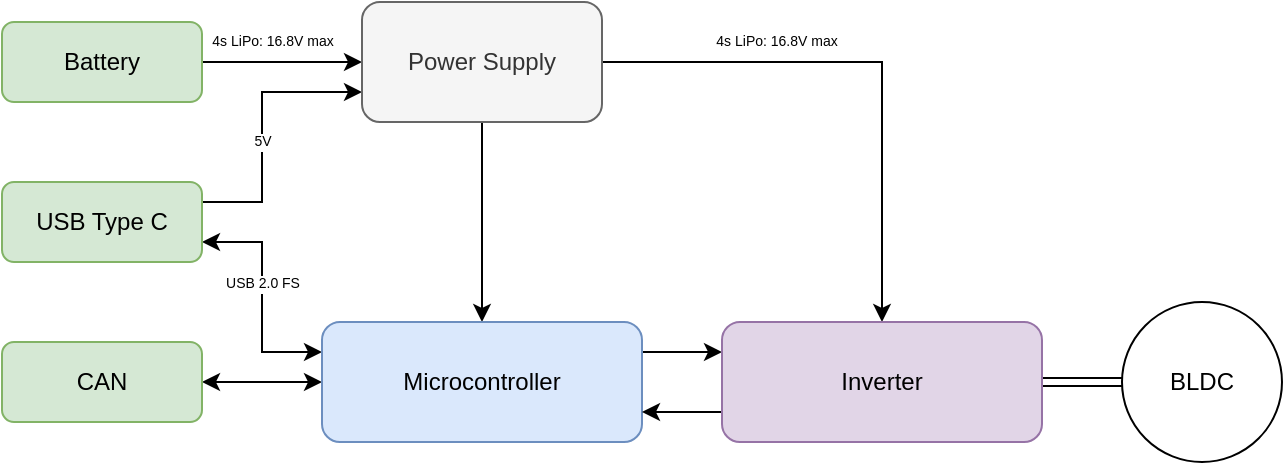<mxfile version="20.8.3" type="device"><diagram id="4ZGWW1ogb2zQTlWheRsN" name="Page-1"><mxGraphModel dx="707" dy="461" grid="1" gridSize="10" guides="1" tooltips="1" connect="1" arrows="1" fold="1" page="1" pageScale="1" pageWidth="850" pageHeight="1100" math="0" shadow="0"><root><mxCell id="0"/><mxCell id="1" parent="0"/><mxCell id="_GuKNN-YhaFXXehmOnpB-7" style="edgeStyle=orthogonalEdgeStyle;rounded=0;orthogonalLoop=1;jettySize=auto;html=1;entryX=0;entryY=0.5;entryDx=0;entryDy=0;curved=1;" edge="1" parent="1" source="_GuKNN-YhaFXXehmOnpB-1" target="_GuKNN-YhaFXXehmOnpB-4"><mxGeometry relative="1" as="geometry"/></mxCell><mxCell id="_GuKNN-YhaFXXehmOnpB-23" value="&lt;font style=&quot;font-size: 7px;&quot;&gt;4s LiPo: 16.8V max&lt;/font&gt;" style="edgeLabel;html=1;align=center;verticalAlign=middle;resizable=0;points=[];fontSize=7;" vertex="1" connectable="0" parent="_GuKNN-YhaFXXehmOnpB-7"><mxGeometry x="-0.138" y="1" relative="1" as="geometry"><mxPoint y="-9" as="offset"/></mxGeometry></mxCell><mxCell id="_GuKNN-YhaFXXehmOnpB-1" value="Battery" style="rounded=1;whiteSpace=wrap;html=1;fillColor=#d5e8d4;strokeColor=#82b366;" vertex="1" parent="1"><mxGeometry x="80" y="200" width="100" height="40" as="geometry"/></mxCell><mxCell id="_GuKNN-YhaFXXehmOnpB-8" style="edgeStyle=orthogonalEdgeStyle;rounded=0;orthogonalLoop=1;jettySize=auto;html=1;entryX=0;entryY=0.75;entryDx=0;entryDy=0;exitX=1;exitY=0.25;exitDx=0;exitDy=0;" edge="1" parent="1" source="_GuKNN-YhaFXXehmOnpB-2" target="_GuKNN-YhaFXXehmOnpB-4"><mxGeometry relative="1" as="geometry"><Array as="points"><mxPoint x="210" y="290"/><mxPoint x="210" y="235"/></Array></mxGeometry></mxCell><mxCell id="_GuKNN-YhaFXXehmOnpB-24" value="5V" style="edgeLabel;html=1;align=center;verticalAlign=middle;resizable=0;points=[];fontSize=7;" vertex="1" connectable="0" parent="_GuKNN-YhaFXXehmOnpB-8"><mxGeometry x="-0.107" relative="1" as="geometry"><mxPoint as="offset"/></mxGeometry></mxCell><mxCell id="_GuKNN-YhaFXXehmOnpB-11" style="edgeStyle=orthogonalEdgeStyle;rounded=0;orthogonalLoop=1;jettySize=auto;html=1;exitX=1;exitY=0.75;exitDx=0;exitDy=0;entryX=0;entryY=0.25;entryDx=0;entryDy=0;startArrow=classic;startFill=1;" edge="1" parent="1" source="_GuKNN-YhaFXXehmOnpB-2" target="_GuKNN-YhaFXXehmOnpB-9"><mxGeometry relative="1" as="geometry"/></mxCell><mxCell id="_GuKNN-YhaFXXehmOnpB-25" value="USB 2.0 FS" style="edgeLabel;html=1;align=center;verticalAlign=middle;resizable=0;points=[];fontSize=7;" vertex="1" connectable="0" parent="_GuKNN-YhaFXXehmOnpB-11"><mxGeometry x="-0.117" y="2" relative="1" as="geometry"><mxPoint x="-2" as="offset"/></mxGeometry></mxCell><mxCell id="_GuKNN-YhaFXXehmOnpB-2" value="USB Type C" style="rounded=1;whiteSpace=wrap;html=1;fillColor=#d5e8d4;strokeColor=#82b366;" vertex="1" parent="1"><mxGeometry x="80" y="280" width="100" height="40" as="geometry"/></mxCell><mxCell id="_GuKNN-YhaFXXehmOnpB-10" value="" style="edgeStyle=orthogonalEdgeStyle;rounded=0;orthogonalLoop=1;jettySize=auto;html=1;entryX=0;entryY=0.5;entryDx=0;entryDy=0;startArrow=classic;startFill=1;" edge="1" parent="1" source="_GuKNN-YhaFXXehmOnpB-3" target="_GuKNN-YhaFXXehmOnpB-9"><mxGeometry relative="1" as="geometry"/></mxCell><mxCell id="_GuKNN-YhaFXXehmOnpB-3" value="CAN" style="rounded=1;whiteSpace=wrap;html=1;fillColor=#d5e8d4;strokeColor=#82b366;" vertex="1" parent="1"><mxGeometry x="80" y="360" width="100" height="40" as="geometry"/></mxCell><mxCell id="_GuKNN-YhaFXXehmOnpB-13" value="" style="edgeStyle=orthogonalEdgeStyle;rounded=0;orthogonalLoop=1;jettySize=auto;html=1;" edge="1" parent="1" source="_GuKNN-YhaFXXehmOnpB-4" target="_GuKNN-YhaFXXehmOnpB-9"><mxGeometry relative="1" as="geometry"/></mxCell><mxCell id="_GuKNN-YhaFXXehmOnpB-15" style="edgeStyle=orthogonalEdgeStyle;rounded=0;orthogonalLoop=1;jettySize=auto;html=1;entryX=0.5;entryY=0;entryDx=0;entryDy=0;" edge="1" parent="1" source="_GuKNN-YhaFXXehmOnpB-4" target="_GuKNN-YhaFXXehmOnpB-14"><mxGeometry relative="1" as="geometry"/></mxCell><mxCell id="_GuKNN-YhaFXXehmOnpB-26" value="4s LiPo: 16.8V max" style="edgeLabel;html=1;align=center;verticalAlign=middle;resizable=0;points=[];fontSize=7;" vertex="1" connectable="0" parent="_GuKNN-YhaFXXehmOnpB-15"><mxGeometry x="-0.356" y="1" relative="1" as="geometry"><mxPoint y="-9" as="offset"/></mxGeometry></mxCell><mxCell id="_GuKNN-YhaFXXehmOnpB-4" value="Power Supply" style="rounded=1;whiteSpace=wrap;html=1;fillColor=#f5f5f5;fontColor=#333333;strokeColor=#666666;" vertex="1" parent="1"><mxGeometry x="260" y="190" width="120" height="60" as="geometry"/></mxCell><mxCell id="_GuKNN-YhaFXXehmOnpB-21" style="edgeStyle=orthogonalEdgeStyle;rounded=0;orthogonalLoop=1;jettySize=auto;html=1;exitX=1;exitY=0.25;exitDx=0;exitDy=0;entryX=0;entryY=0.25;entryDx=0;entryDy=0;" edge="1" parent="1" source="_GuKNN-YhaFXXehmOnpB-9" target="_GuKNN-YhaFXXehmOnpB-14"><mxGeometry relative="1" as="geometry"/></mxCell><mxCell id="_GuKNN-YhaFXXehmOnpB-9" value="Microcontroller" style="rounded=1;whiteSpace=wrap;html=1;fillColor=#dae8fc;strokeColor=#6c8ebf;" vertex="1" parent="1"><mxGeometry x="240" y="350" width="160" height="60" as="geometry"/></mxCell><mxCell id="_GuKNN-YhaFXXehmOnpB-17" style="edgeStyle=orthogonalEdgeStyle;rounded=0;orthogonalLoop=1;jettySize=auto;html=1;entryX=0;entryY=0.5;entryDx=0;entryDy=0;strokeColor=none;shape=link;" edge="1" parent="1" source="_GuKNN-YhaFXXehmOnpB-14" target="_GuKNN-YhaFXXehmOnpB-16"><mxGeometry relative="1" as="geometry"/></mxCell><mxCell id="_GuKNN-YhaFXXehmOnpB-18" style="edgeStyle=orthogonalEdgeStyle;rounded=0;orthogonalLoop=1;jettySize=auto;html=1;exitX=1;exitY=0.25;exitDx=0;exitDy=0;entryX=0.054;entryY=0.308;entryDx=0;entryDy=0;entryPerimeter=0;strokeColor=none;shape=link;" edge="1" parent="1" source="_GuKNN-YhaFXXehmOnpB-14" target="_GuKNN-YhaFXXehmOnpB-16"><mxGeometry relative="1" as="geometry"/></mxCell><mxCell id="_GuKNN-YhaFXXehmOnpB-19" style="edgeStyle=orthogonalEdgeStyle;rounded=0;orthogonalLoop=1;jettySize=auto;html=1;exitX=1;exitY=0.75;exitDx=0;exitDy=0;entryX=0.038;entryY=0.692;entryDx=0;entryDy=0;entryPerimeter=0;strokeColor=none;shape=link;" edge="1" parent="1" source="_GuKNN-YhaFXXehmOnpB-14" target="_GuKNN-YhaFXXehmOnpB-16"><mxGeometry relative="1" as="geometry"/></mxCell><mxCell id="_GuKNN-YhaFXXehmOnpB-20" value="" style="edgeStyle=orthogonalEdgeStyle;shape=link;rounded=0;orthogonalLoop=1;jettySize=auto;html=1;" edge="1" parent="1" source="_GuKNN-YhaFXXehmOnpB-14" target="_GuKNN-YhaFXXehmOnpB-16"><mxGeometry relative="1" as="geometry"/></mxCell><mxCell id="_GuKNN-YhaFXXehmOnpB-22" style="edgeStyle=orthogonalEdgeStyle;rounded=0;orthogonalLoop=1;jettySize=auto;html=1;exitX=0;exitY=0.75;exitDx=0;exitDy=0;entryX=1;entryY=0.75;entryDx=0;entryDy=0;" edge="1" parent="1" source="_GuKNN-YhaFXXehmOnpB-14" target="_GuKNN-YhaFXXehmOnpB-9"><mxGeometry relative="1" as="geometry"/></mxCell><mxCell id="_GuKNN-YhaFXXehmOnpB-14" value="Inverter" style="rounded=1;whiteSpace=wrap;html=1;fillColor=#e1d5e7;strokeColor=#9673a6;" vertex="1" parent="1"><mxGeometry x="440" y="350" width="160" height="60" as="geometry"/></mxCell><mxCell id="_GuKNN-YhaFXXehmOnpB-16" value="BLDC" style="ellipse;whiteSpace=wrap;html=1;aspect=fixed;" vertex="1" parent="1"><mxGeometry x="640" y="340" width="80" height="80" as="geometry"/></mxCell></root></mxGraphModel></diagram></mxfile>